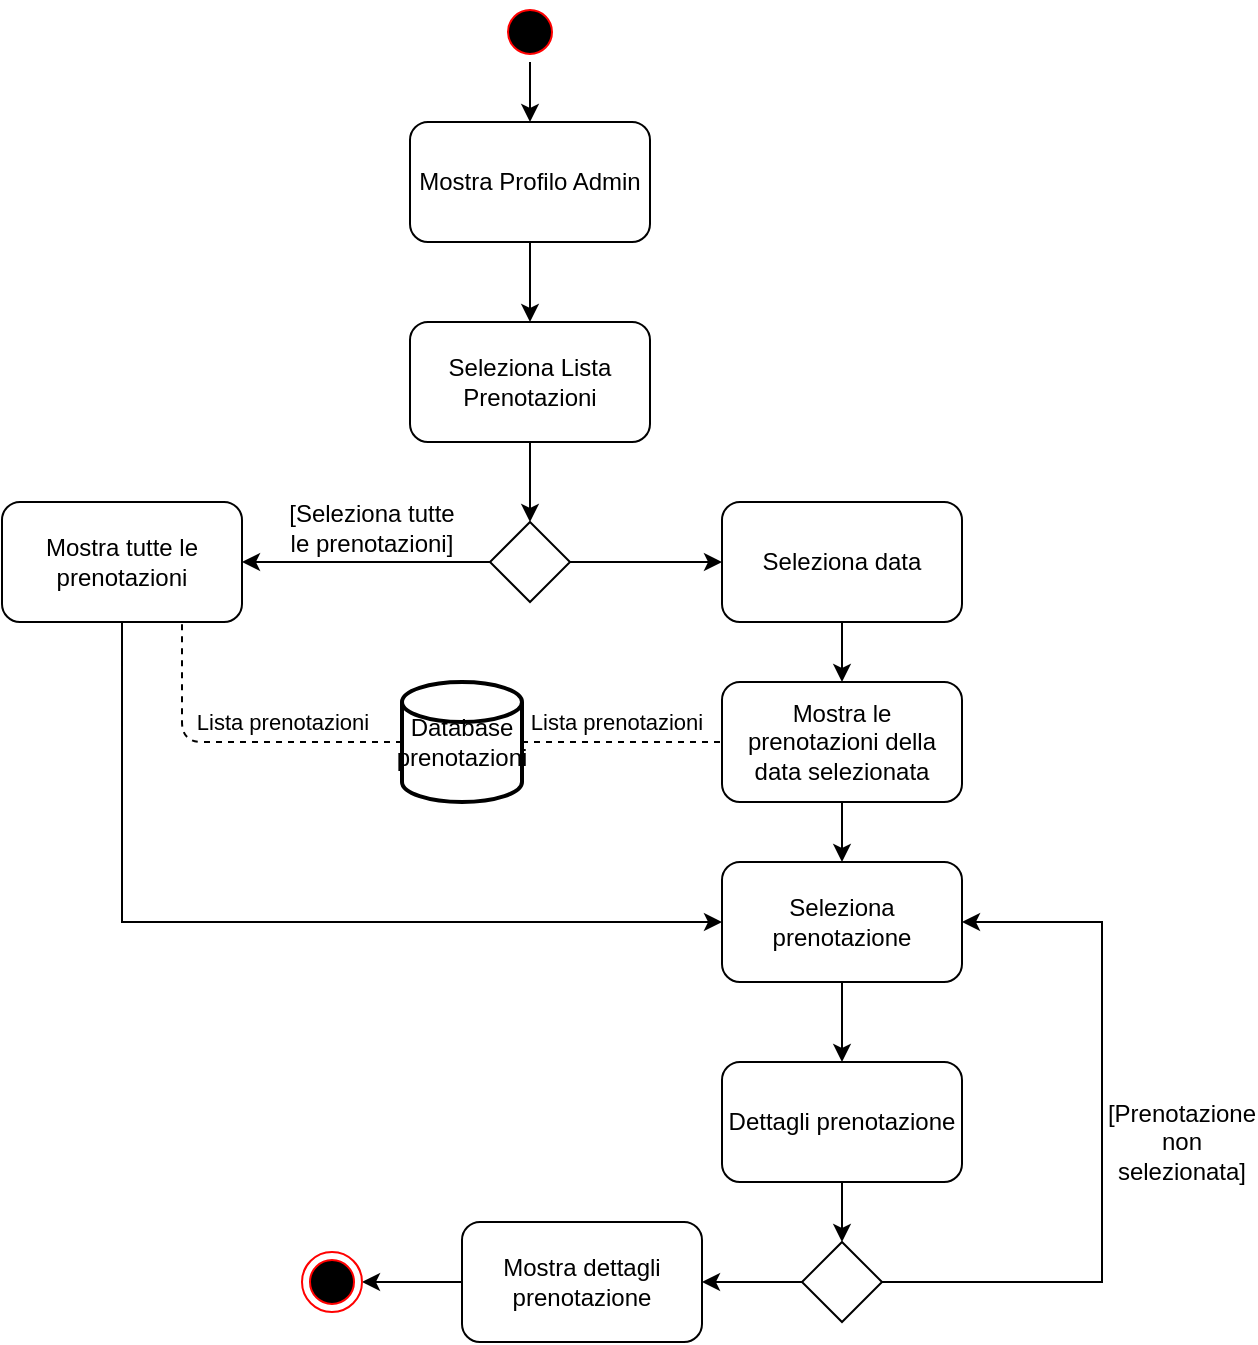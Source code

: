 <mxfile version="14.6.13" type="device"><diagram id="YzWyl-GDy-b5xuAkP1JM" name="Pagina-1"><mxGraphModel dx="1186" dy="725" grid="1" gridSize="10" guides="1" tooltips="1" connect="1" arrows="1" fold="1" page="1" pageScale="1" pageWidth="827" pageHeight="1169" math="0" shadow="0"><root><mxCell id="0"/><mxCell id="1" parent="0"/><mxCell id="uPr4M2aA28ydCGEQAJsx-3" value="" style="edgeStyle=orthogonalEdgeStyle;rounded=0;orthogonalLoop=1;jettySize=auto;html=1;" edge="1" parent="1" source="uPr4M2aA28ydCGEQAJsx-1" target="uPr4M2aA28ydCGEQAJsx-2"><mxGeometry relative="1" as="geometry"/></mxCell><mxCell id="uPr4M2aA28ydCGEQAJsx-1" value="" style="ellipse;html=1;shape=startState;fillColor=#000000;strokeColor=#ff0000;" vertex="1" parent="1"><mxGeometry x="339" y="70" width="30" height="30" as="geometry"/></mxCell><mxCell id="uPr4M2aA28ydCGEQAJsx-5" value="" style="edgeStyle=orthogonalEdgeStyle;rounded=0;orthogonalLoop=1;jettySize=auto;html=1;" edge="1" parent="1" source="uPr4M2aA28ydCGEQAJsx-2" target="uPr4M2aA28ydCGEQAJsx-4"><mxGeometry relative="1" as="geometry"/></mxCell><mxCell id="uPr4M2aA28ydCGEQAJsx-2" value="Mostra Profilo Admin" style="rounded=1;whiteSpace=wrap;html=1;" vertex="1" parent="1"><mxGeometry x="294" y="130" width="120" height="60" as="geometry"/></mxCell><mxCell id="uPr4M2aA28ydCGEQAJsx-7" value="" style="edgeStyle=orthogonalEdgeStyle;rounded=0;orthogonalLoop=1;jettySize=auto;html=1;" edge="1" parent="1" source="uPr4M2aA28ydCGEQAJsx-4" target="uPr4M2aA28ydCGEQAJsx-6"><mxGeometry relative="1" as="geometry"/></mxCell><mxCell id="uPr4M2aA28ydCGEQAJsx-4" value="Seleziona Lista Prenotazioni" style="rounded=1;whiteSpace=wrap;html=1;" vertex="1" parent="1"><mxGeometry x="294" y="230" width="120" height="60" as="geometry"/></mxCell><mxCell id="uPr4M2aA28ydCGEQAJsx-9" value="" style="edgeStyle=orthogonalEdgeStyle;rounded=0;orthogonalLoop=1;jettySize=auto;html=1;entryX=1;entryY=0.5;entryDx=0;entryDy=0;" edge="1" parent="1" source="uPr4M2aA28ydCGEQAJsx-6" target="uPr4M2aA28ydCGEQAJsx-10"><mxGeometry relative="1" as="geometry"><mxPoint x="294" y="350" as="targetPoint"/></mxGeometry></mxCell><mxCell id="uPr4M2aA28ydCGEQAJsx-12" value="" style="edgeStyle=orthogonalEdgeStyle;rounded=0;orthogonalLoop=1;jettySize=auto;html=1;" edge="1" parent="1" source="uPr4M2aA28ydCGEQAJsx-6" target="uPr4M2aA28ydCGEQAJsx-11"><mxGeometry relative="1" as="geometry"/></mxCell><mxCell id="uPr4M2aA28ydCGEQAJsx-6" value="" style="rhombus;whiteSpace=wrap;html=1;" vertex="1" parent="1"><mxGeometry x="334" y="330" width="40" height="40" as="geometry"/></mxCell><mxCell id="uPr4M2aA28ydCGEQAJsx-18" style="edgeStyle=orthogonalEdgeStyle;rounded=0;orthogonalLoop=1;jettySize=auto;html=1;entryX=0;entryY=0.5;entryDx=0;entryDy=0;" edge="1" parent="1" source="uPr4M2aA28ydCGEQAJsx-10" target="uPr4M2aA28ydCGEQAJsx-16"><mxGeometry relative="1" as="geometry"><Array as="points"><mxPoint x="150" y="530"/></Array></mxGeometry></mxCell><mxCell id="uPr4M2aA28ydCGEQAJsx-10" value="Mostra tutte le prenotazioni" style="rounded=1;whiteSpace=wrap;html=1;" vertex="1" parent="1"><mxGeometry x="90" y="320" width="120" height="60" as="geometry"/></mxCell><mxCell id="uPr4M2aA28ydCGEQAJsx-15" value="" style="edgeStyle=orthogonalEdgeStyle;rounded=0;orthogonalLoop=1;jettySize=auto;html=1;" edge="1" parent="1" source="uPr4M2aA28ydCGEQAJsx-11" target="uPr4M2aA28ydCGEQAJsx-14"><mxGeometry relative="1" as="geometry"/></mxCell><mxCell id="uPr4M2aA28ydCGEQAJsx-11" value="Seleziona data" style="rounded=1;whiteSpace=wrap;html=1;" vertex="1" parent="1"><mxGeometry x="450" y="320" width="120" height="60" as="geometry"/></mxCell><mxCell id="uPr4M2aA28ydCGEQAJsx-13" value="[Seleziona tutte le prenotazioni]" style="text;html=1;strokeColor=none;fillColor=none;align=center;verticalAlign=middle;whiteSpace=wrap;rounded=0;" vertex="1" parent="1"><mxGeometry x="230" y="323" width="90" height="20" as="geometry"/></mxCell><mxCell id="uPr4M2aA28ydCGEQAJsx-17" value="" style="edgeStyle=orthogonalEdgeStyle;rounded=0;orthogonalLoop=1;jettySize=auto;html=1;" edge="1" parent="1" source="uPr4M2aA28ydCGEQAJsx-14" target="uPr4M2aA28ydCGEQAJsx-16"><mxGeometry relative="1" as="geometry"/></mxCell><mxCell id="uPr4M2aA28ydCGEQAJsx-14" value="Mostra le prenotazioni della data selezionata" style="rounded=1;whiteSpace=wrap;html=1;" vertex="1" parent="1"><mxGeometry x="450" y="410" width="120" height="60" as="geometry"/></mxCell><mxCell id="uPr4M2aA28ydCGEQAJsx-20" value="" style="edgeStyle=orthogonalEdgeStyle;rounded=0;orthogonalLoop=1;jettySize=auto;html=1;" edge="1" parent="1" source="uPr4M2aA28ydCGEQAJsx-16" target="uPr4M2aA28ydCGEQAJsx-19"><mxGeometry relative="1" as="geometry"/></mxCell><mxCell id="uPr4M2aA28ydCGEQAJsx-16" value="Seleziona prenotazione" style="rounded=1;whiteSpace=wrap;html=1;" vertex="1" parent="1"><mxGeometry x="450" y="500" width="120" height="60" as="geometry"/></mxCell><mxCell id="uPr4M2aA28ydCGEQAJsx-23" value="" style="edgeStyle=orthogonalEdgeStyle;rounded=0;orthogonalLoop=1;jettySize=auto;html=1;" edge="1" parent="1" source="uPr4M2aA28ydCGEQAJsx-19" target="uPr4M2aA28ydCGEQAJsx-22"><mxGeometry relative="1" as="geometry"/></mxCell><mxCell id="uPr4M2aA28ydCGEQAJsx-19" value="Dettagli prenotazione" style="rounded=1;whiteSpace=wrap;html=1;" vertex="1" parent="1"><mxGeometry x="450" y="600" width="120" height="60" as="geometry"/></mxCell><mxCell id="uPr4M2aA28ydCGEQAJsx-24" style="edgeStyle=orthogonalEdgeStyle;rounded=0;orthogonalLoop=1;jettySize=auto;html=1;entryX=1;entryY=0.5;entryDx=0;entryDy=0;" edge="1" parent="1" source="uPr4M2aA28ydCGEQAJsx-22" target="uPr4M2aA28ydCGEQAJsx-16"><mxGeometry relative="1" as="geometry"><Array as="points"><mxPoint x="640" y="710"/><mxPoint x="640" y="530"/></Array></mxGeometry></mxCell><mxCell id="uPr4M2aA28ydCGEQAJsx-27" value="" style="edgeStyle=orthogonalEdgeStyle;rounded=0;orthogonalLoop=1;jettySize=auto;html=1;" edge="1" parent="1" source="uPr4M2aA28ydCGEQAJsx-22" target="uPr4M2aA28ydCGEQAJsx-26"><mxGeometry relative="1" as="geometry"/></mxCell><mxCell id="uPr4M2aA28ydCGEQAJsx-22" value="" style="rhombus;whiteSpace=wrap;html=1;" vertex="1" parent="1"><mxGeometry x="490" y="690" width="40" height="40" as="geometry"/></mxCell><mxCell id="uPr4M2aA28ydCGEQAJsx-25" value="[Prenotazione non selezionata]" style="text;html=1;strokeColor=none;fillColor=none;align=center;verticalAlign=middle;whiteSpace=wrap;rounded=0;" vertex="1" parent="1"><mxGeometry x="660" y="630" width="40" height="20" as="geometry"/></mxCell><mxCell id="uPr4M2aA28ydCGEQAJsx-29" value="" style="edgeStyle=orthogonalEdgeStyle;rounded=0;orthogonalLoop=1;jettySize=auto;html=1;" edge="1" parent="1" source="uPr4M2aA28ydCGEQAJsx-26" target="uPr4M2aA28ydCGEQAJsx-28"><mxGeometry relative="1" as="geometry"/></mxCell><mxCell id="uPr4M2aA28ydCGEQAJsx-26" value="Mostra dettagli prenotazione" style="rounded=1;whiteSpace=wrap;html=1;" vertex="1" parent="1"><mxGeometry x="320" y="680" width="120" height="60" as="geometry"/></mxCell><mxCell id="uPr4M2aA28ydCGEQAJsx-28" value="" style="ellipse;html=1;shape=endState;fillColor=#000000;strokeColor=#ff0000;" vertex="1" parent="1"><mxGeometry x="240" y="695" width="30" height="30" as="geometry"/></mxCell><mxCell id="uPr4M2aA28ydCGEQAJsx-30" value="Database&lt;br&gt;prenotazioni" style="strokeWidth=2;html=1;shape=mxgraph.flowchart.database;whiteSpace=wrap;" vertex="1" parent="1"><mxGeometry x="290" y="410" width="60" height="60" as="geometry"/></mxCell><mxCell id="uPr4M2aA28ydCGEQAJsx-31" value="" style="endArrow=none;dashed=1;html=1;exitX=1;exitY=0.5;exitDx=0;exitDy=0;exitPerimeter=0;entryX=0;entryY=0.5;entryDx=0;entryDy=0;" edge="1" parent="1" source="uPr4M2aA28ydCGEQAJsx-30" target="uPr4M2aA28ydCGEQAJsx-14"><mxGeometry width="50" height="50" relative="1" as="geometry"><mxPoint x="470" y="430" as="sourcePoint"/><mxPoint x="520" y="380" as="targetPoint"/></mxGeometry></mxCell><mxCell id="uPr4M2aA28ydCGEQAJsx-32" value="Lista prenotazioni" style="edgeLabel;html=1;align=center;verticalAlign=middle;resizable=0;points=[];" vertex="1" connectable="0" parent="uPr4M2aA28ydCGEQAJsx-31"><mxGeometry x="0.378" y="-1" relative="1" as="geometry"><mxPoint x="-22" y="-11" as="offset"/></mxGeometry></mxCell><mxCell id="uPr4M2aA28ydCGEQAJsx-33" value="" style="endArrow=none;dashed=1;html=1;entryX=0.75;entryY=1;entryDx=0;entryDy=0;exitX=0;exitY=0.5;exitDx=0;exitDy=0;exitPerimeter=0;" edge="1" parent="1" source="uPr4M2aA28ydCGEQAJsx-30" target="uPr4M2aA28ydCGEQAJsx-10"><mxGeometry width="50" height="50" relative="1" as="geometry"><mxPoint x="470" y="430" as="sourcePoint"/><mxPoint x="520" y="380" as="targetPoint"/><Array as="points"><mxPoint x="180" y="440"/></Array></mxGeometry></mxCell><mxCell id="uPr4M2aA28ydCGEQAJsx-34" value="Lista prenotazioni" style="edgeLabel;html=1;align=center;verticalAlign=middle;resizable=0;points=[];" vertex="1" connectable="0" parent="uPr4M2aA28ydCGEQAJsx-33"><mxGeometry x="-0.153" y="-1" relative="1" as="geometry"><mxPoint x="12" y="-9" as="offset"/></mxGeometry></mxCell></root></mxGraphModel></diagram></mxfile>